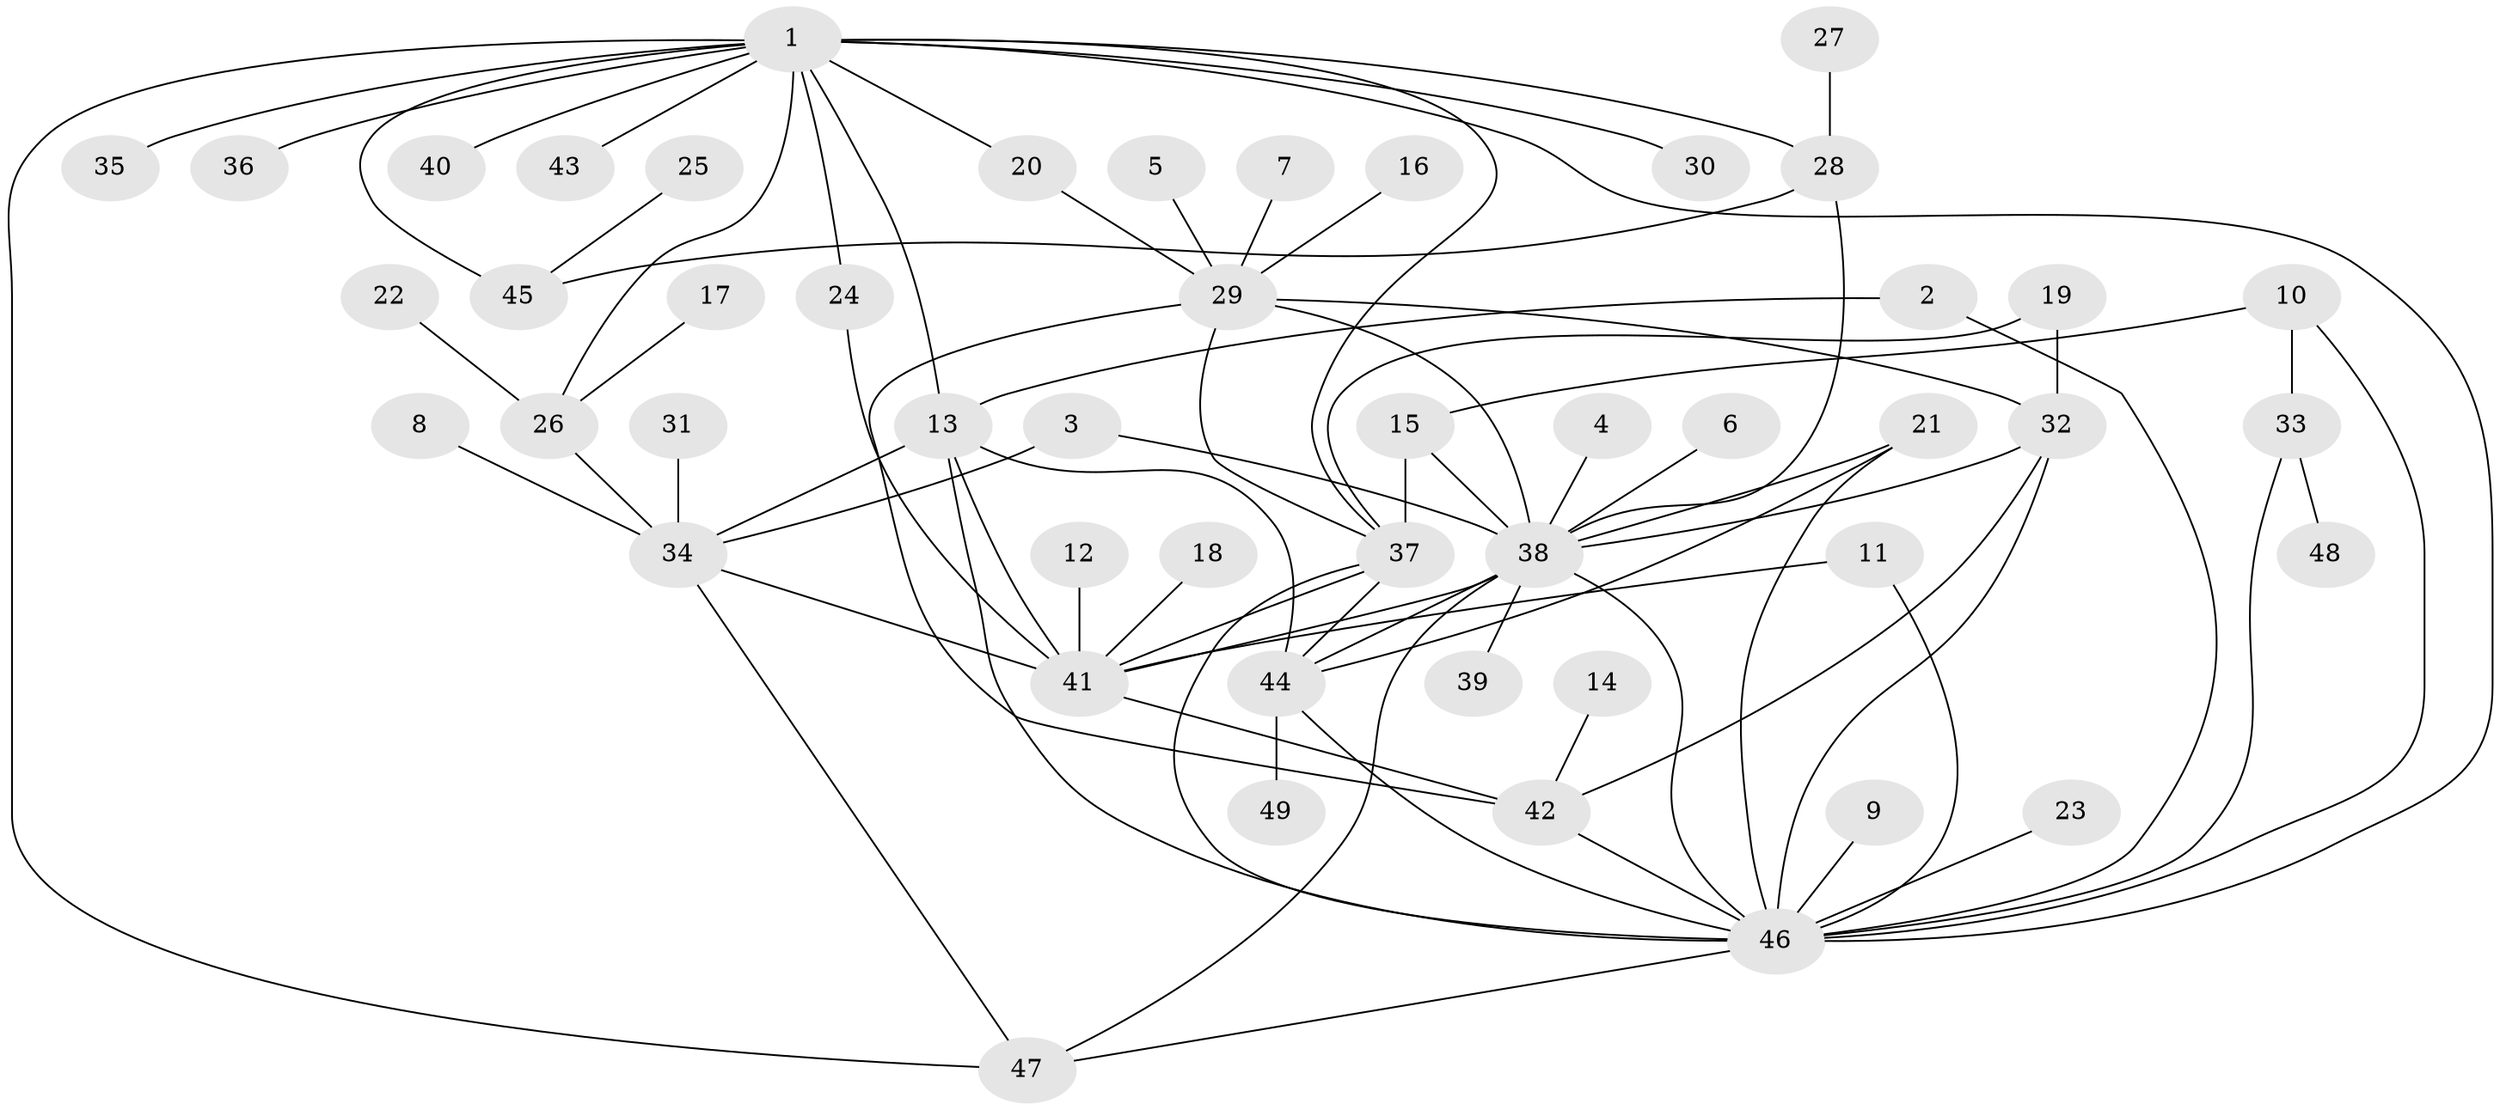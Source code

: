 // original degree distribution, {13: 0.020618556701030927, 4: 0.10309278350515463, 18: 0.010309278350515464, 2: 0.24742268041237114, 15: 0.010309278350515464, 5: 0.09278350515463918, 7: 0.010309278350515464, 3: 0.09278350515463918, 6: 0.020618556701030927, 1: 0.3917525773195876}
// Generated by graph-tools (version 1.1) at 2025/25/03/09/25 03:25:58]
// undirected, 49 vertices, 79 edges
graph export_dot {
graph [start="1"]
  node [color=gray90,style=filled];
  1;
  2;
  3;
  4;
  5;
  6;
  7;
  8;
  9;
  10;
  11;
  12;
  13;
  14;
  15;
  16;
  17;
  18;
  19;
  20;
  21;
  22;
  23;
  24;
  25;
  26;
  27;
  28;
  29;
  30;
  31;
  32;
  33;
  34;
  35;
  36;
  37;
  38;
  39;
  40;
  41;
  42;
  43;
  44;
  45;
  46;
  47;
  48;
  49;
  1 -- 13 [weight=1.0];
  1 -- 20 [weight=1.0];
  1 -- 24 [weight=1.0];
  1 -- 26 [weight=1.0];
  1 -- 28 [weight=1.0];
  1 -- 30 [weight=1.0];
  1 -- 35 [weight=1.0];
  1 -- 36 [weight=1.0];
  1 -- 37 [weight=1.0];
  1 -- 40 [weight=1.0];
  1 -- 43 [weight=1.0];
  1 -- 45 [weight=2.0];
  1 -- 46 [weight=1.0];
  1 -- 47 [weight=1.0];
  2 -- 13 [weight=1.0];
  2 -- 46 [weight=1.0];
  3 -- 34 [weight=1.0];
  3 -- 38 [weight=1.0];
  4 -- 38 [weight=1.0];
  5 -- 29 [weight=1.0];
  6 -- 38 [weight=1.0];
  7 -- 29 [weight=1.0];
  8 -- 34 [weight=1.0];
  9 -- 46 [weight=1.0];
  10 -- 15 [weight=1.0];
  10 -- 33 [weight=1.0];
  10 -- 46 [weight=1.0];
  11 -- 41 [weight=1.0];
  11 -- 46 [weight=1.0];
  12 -- 41 [weight=2.0];
  13 -- 34 [weight=1.0];
  13 -- 41 [weight=1.0];
  13 -- 44 [weight=1.0];
  13 -- 46 [weight=1.0];
  14 -- 42 [weight=1.0];
  15 -- 37 [weight=2.0];
  15 -- 38 [weight=1.0];
  16 -- 29 [weight=1.0];
  17 -- 26 [weight=1.0];
  18 -- 41 [weight=1.0];
  19 -- 32 [weight=1.0];
  19 -- 37 [weight=1.0];
  20 -- 29 [weight=1.0];
  21 -- 38 [weight=1.0];
  21 -- 44 [weight=2.0];
  21 -- 46 [weight=1.0];
  22 -- 26 [weight=1.0];
  23 -- 46 [weight=1.0];
  24 -- 41 [weight=1.0];
  25 -- 45 [weight=1.0];
  26 -- 34 [weight=1.0];
  27 -- 28 [weight=1.0];
  28 -- 38 [weight=1.0];
  28 -- 45 [weight=1.0];
  29 -- 32 [weight=1.0];
  29 -- 37 [weight=1.0];
  29 -- 38 [weight=1.0];
  29 -- 42 [weight=1.0];
  31 -- 34 [weight=1.0];
  32 -- 38 [weight=1.0];
  32 -- 42 [weight=1.0];
  32 -- 46 [weight=1.0];
  33 -- 46 [weight=1.0];
  33 -- 48 [weight=1.0];
  34 -- 41 [weight=1.0];
  34 -- 47 [weight=1.0];
  37 -- 41 [weight=1.0];
  37 -- 44 [weight=1.0];
  37 -- 46 [weight=1.0];
  38 -- 39 [weight=1.0];
  38 -- 41 [weight=1.0];
  38 -- 44 [weight=1.0];
  38 -- 46 [weight=1.0];
  38 -- 47 [weight=1.0];
  41 -- 42 [weight=2.0];
  42 -- 46 [weight=1.0];
  44 -- 46 [weight=1.0];
  44 -- 49 [weight=1.0];
  46 -- 47 [weight=1.0];
}
